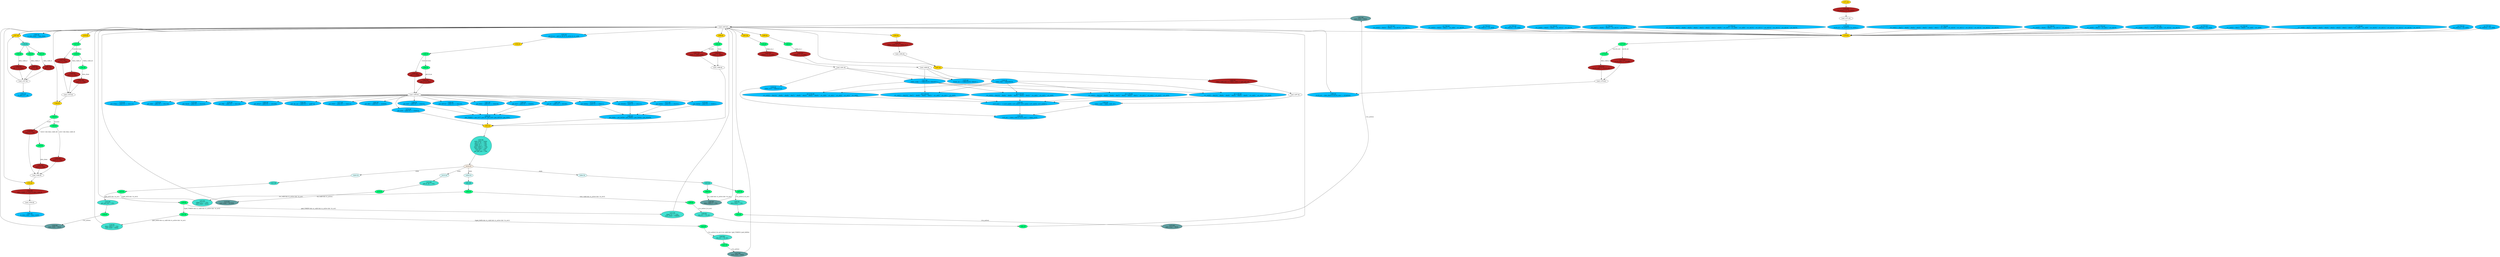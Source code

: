strict digraph "compose( ,  )" {
	node [label="\N"];
	"1461:BS"	 [ast="<pyverilog.vparser.ast.BlockingSubstitution object at 0x7f06269f3e10>",
		fillcolor=cadetblue,
		label="1461:BS
next_state = IDLE;",
		statements="[<pyverilog.vparser.ast.BlockingSubstitution object at 0x7f06269f3e10>]",
		style=filled,
		typ=BlockingSubstitution];
	"Leaf_1403:AL"	 [def_var="['got_pid_ack', 'data_done', 'seq_err', 'token_le_1', 'token_le_2', 'pid_le_sm', 'data_valid_d', 'next_state']",
		label="Leaf_1403:AL"];
	"1461:BS" -> "Leaf_1403:AL"	 [cond="[]",
		lineno=None];
	"1421:BL"	 [ast="<pyverilog.vparser.ast.Block object at 0x7f06269eea90>",
		fillcolor=turquoise,
		label="1421:BL",
		statements="[]",
		style=filled,
		typ=Block];
	"1423:IF"	 [ast="<pyverilog.vparser.ast.IfStatement object at 0x7f06269eeed0>",
		fillcolor=springgreen,
		label="1423:IF",
		statements="[]",
		style=filled,
		typ=IfStatement];
	"1421:BL" -> "1423:IF"	 [cond="[]",
		lineno=None];
	"1346:AL"	 [ast="<pyverilog.vparser.ast.Always object at 0x7f0626a14690>",
		clk_sens=True,
		fillcolor=gold,
		label="1346:AL",
		sens="['clk']",
		statements="[]",
		style=filled,
		typ=Always,
		use_var="['rst', 'rxv1', 'data_valid_d', 'data_done']"];
	"1348:IF"	 [ast="<pyverilog.vparser.ast.IfStatement object at 0x7f0626a14a10>",
		fillcolor=springgreen,
		label="1348:IF",
		statements="[]",
		style=filled,
		typ=IfStatement];
	"1346:AL" -> "1348:IF"	 [cond="[]",
		lineno=None];
	"Leaf_1357:AL"	 [def_var="['d2', 'd0', 'd1']",
		label="Leaf_1357:AL"];
	"1357:AL"	 [ast="<pyverilog.vparser.ast.Always object at 0x7f0626a08310>",
		clk_sens=True,
		fillcolor=gold,
		label="1357:AL",
		sens="['clk']",
		statements="[]",
		style=filled,
		typ=Always,
		use_var="['data_valid_d', 'rx_data', 'd0', 'd1']"];
	"Leaf_1357:AL" -> "1357:AL";
	"1364:AS"	 [ast="<pyverilog.vparser.ast.Assign object at 0x7f0626a08a50>",
		def_var="['rx_data_st']",
		fillcolor=deepskyblue,
		label="1364:AS
rx_data_st = d2;",
		statements="[]",
		style=filled,
		typ=Assign,
		use_var="['d2']"];
	"Leaf_1357:AL" -> "1364:AS";
	"1348:NS"	 [ast="<pyverilog.vparser.ast.NonblockingSubstitution object at 0x7f0626a149d0>",
		fillcolor=firebrick,
		label="1348:NS
rxv2 <= 1'b0;",
		statements="[<pyverilog.vparser.ast.NonblockingSubstitution object at 0x7f0626a149d0>]",
		style=filled,
		typ=NonblockingSubstitution];
	"Leaf_1346:AL"	 [def_var="['rxv2']",
		label="Leaf_1346:AL"];
	"1348:NS" -> "Leaf_1346:AL"	 [cond="[]",
		lineno=None];
	"1466:BS"	 [ast="<pyverilog.vparser.ast.BlockingSubstitution object at 0x7f0626a0d150>",
		fillcolor=cadetblue,
		label="1466:BS
data_valid_d = 1'b1;",
		statements="[<pyverilog.vparser.ast.BlockingSubstitution object at 0x7f0626a0d150>]",
		style=filled,
		typ=BlockingSubstitution];
	"1466:BS" -> "Leaf_1403:AL"	 [cond="[]",
		lineno=None];
	"Leaf_1403:AL" -> "1346:AL";
	"1335:AL"	 [ast="<pyverilog.vparser.ast.Always object at 0x7f0626a14110>",
		clk_sens=True,
		fillcolor=gold,
		label="1335:AL",
		sens="['clk']",
		statements="[]",
		style=filled,
		typ=Always,
		use_var="['rst', 'data_valid_d', 'data_done']"];
	"Leaf_1403:AL" -> "1335:AL";
	"1354:AL"	 [ast="<pyverilog.vparser.ast.Always object at 0x7f0626a14910>",
		clk_sens=True,
		fillcolor=gold,
		label="1354:AL",
		sens="['clk']",
		statements="[]",
		style=filled,
		typ=Always,
		use_var="['rxv2', 'data_valid_d']"];
	"Leaf_1403:AL" -> "1354:AL";
	"1366:AS"	 [ast="<pyverilog.vparser.ast.Assign object at 0x7f0626a08d50>",
		def_var="['rx_data_done']",
		fillcolor=deepskyblue,
		label="1366:AS
rx_data_done = data_done;",
		statements="[]",
		style=filled,
		typ=Assign,
		use_var="['data_done']"];
	"Leaf_1403:AL" -> "1366:AS";
	"1253:AS"	 [ast="<pyverilog.vparser.ast.Assign object at 0x7f0626996b50>",
		def_var="['pid_ld_en']",
		fillcolor=deepskyblue,
		label="1253:AS
pid_ld_en = pid_le_sm & rx_active & rx_valid;",
		statements="[]",
		style=filled,
		typ=Assign,
		use_var="['pid_le_sm', 'rx_active', 'rx_valid']"];
	"Leaf_1403:AL" -> "1253:AS";
	"Leaf_1403:AL" -> "1357:AL";
	"1388:AS"	 [ast="<pyverilog.vparser.ast.Assign object at 0x7f0626a0e1d0>",
		def_var="['crc16_err']",
		fillcolor=deepskyblue,
		label="1388:AS
crc16_err = data_done & (crc16_sum != 16'h800d);",
		statements="[]",
		style=filled,
		typ=Assign,
		use_var="['data_done', 'crc16_sum']"];
	"Leaf_1403:AL" -> "1388:AS";
	"1294:AL"	 [ast="<pyverilog.vparser.ast.Always object at 0x7f0626c86ad0>",
		clk_sens=True,
		fillcolor=gold,
		label="1294:AL",
		sens="['clk']",
		statements="[]",
		style=filled,
		typ=Always,
		use_var="['token_le_2']"];
	"Leaf_1403:AL" -> "1294:AL";
	"1398:AL"	 [ast="<pyverilog.vparser.ast.Always object at 0x7f0626a0e350>",
		clk_sens=True,
		fillcolor=gold,
		label="1398:AL",
		sens="['clk']",
		statements="[]",
		style=filled,
		typ=Always,
		use_var="['rst', 'next_state']"];
	"Leaf_1403:AL" -> "1398:AL";
	"1297:AL"	 [ast="<pyverilog.vparser.ast.Always object at 0x7f0626c86e50>",
		clk_sens=True,
		fillcolor=gold,
		label="1297:AL",
		sens="['clk']",
		statements="[]",
		style=filled,
		typ=Always,
		use_var="['got_pid_ack', 'token_valid_r1']"];
	"Leaf_1403:AL" -> "1297:AL";
	"1376:AL"	 [ast="<pyverilog.vparser.ast.Always object at 0x7f06269f2390>",
		clk_sens=True,
		fillcolor=gold,
		label="1376:AL",
		sens="['clk']",
		statements="[]",
		style=filled,
		typ=Always,
		use_var="['data_valid_d', 'crc16_out', 'crc16_clr']"];
	"Leaf_1403:AL" -> "1376:AL";
	"1291:AL"	 [ast="<pyverilog.vparser.ast.Always object at 0x7f0626c86a10>",
		clk_sens=True,
		fillcolor=gold,
		label="1291:AL",
		sens="['clk']",
		statements="[]",
		style=filled,
		typ=Always,
		use_var="['token_le_2', 'rx_data']"];
	"Leaf_1403:AL" -> "1291:AL";
	"1288:AL"	 [ast="<pyverilog.vparser.ast.Always object at 0x7f0626c86710>",
		clk_sens=True,
		fillcolor=gold,
		label="1288:AL",
		sens="['clk']",
		statements="[]",
		style=filled,
		typ=Always,
		use_var="['token_le_1', 'rx_data']"];
	"Leaf_1403:AL" -> "1288:AL";
	"1337:IF"	 [ast="<pyverilog.vparser.ast.IfStatement object at 0x7f0626a14310>",
		fillcolor=springgreen,
		label="1337:IF",
		statements="[]",
		style=filled,
		typ=IfStatement];
	"1335:AL" -> "1337:IF"	 [cond="[]",
		lineno=None];
	"u1.747:AS"	 [ast="<pyverilog.vparser.ast.Assign object at 0x7f0626d9ce50>",
		def_var="['crc_out']",
		fillcolor=deepskyblue,
		label="u1.747:AS
crc_out[4] = din[3] ^ din[2] ^ crc_in[10] ^ crc_in[11];",
		statements="[]",
		style=filled,
		typ=Assign,
		use_var="['din', 'din', 'crc_in', 'crc_in']"];
	"u1.747:AS" -> "1376:AL";
	"1468:BL"	 [ast="<pyverilog.vparser.ast.Block object at 0x7f0626a0d4d0>",
		fillcolor=turquoise,
		label="1468:BL
data_done = 1'b1;",
		statements="[<pyverilog.vparser.ast.BlockingSubstitution object at 0x7f0626a0d450>]",
		style=filled,
		typ=Block];
	"1470:IF"	 [ast="<pyverilog.vparser.ast.IfStatement object at 0x7f0626a0d610>",
		fillcolor=springgreen,
		label="1470:IF",
		statements="[]",
		style=filled,
		typ=IfStatement];
	"1468:BL" -> "1470:IF"	 [cond="[]",
		lineno=None];
	"1361:NS"	 [ast="<pyverilog.vparser.ast.NonblockingSubstitution object at 0x7f0626a08950>",
		fillcolor=firebrick,
		label="1361:NS
d2 <= d1;",
		statements="[<pyverilog.vparser.ast.NonblockingSubstitution object at 0x7f0626a08950>]",
		style=filled,
		typ=NonblockingSubstitution];
	"1361:NS" -> "Leaf_1357:AL"	 [cond="[]",
		lineno=None];
	"1437:IF"	 [ast="<pyverilog.vparser.ast.IfStatement object at 0x7f06269f7c90>",
		fillcolor=springgreen,
		label="1437:IF",
		statements="[]",
		style=filled,
		typ=IfStatement];
	"1443:IF"	 [ast="<pyverilog.vparser.ast.IfStatement object at 0x7f06269f3190>",
		fillcolor=springgreen,
		label="1443:IF",
		statements="[]",
		style=filled,
		typ=IfStatement];
	"1437:IF" -> "1443:IF"	 [cond="['pid_DATA', 'rx_valid', 'rx_active', 'rx_err']",
		label="!((pid_DATA && rx_valid && rx_active && !rx_err))",
		lineno=1437];
	"1438:BL"	 [ast="<pyverilog.vparser.ast.Block object at 0x7f06269f7b50>",
		fillcolor=turquoise,
		label="1438:BL
data_valid_d = 1'b1;
next_state = DATA;",
		statements="[<pyverilog.vparser.ast.BlockingSubstitution object at 0x7f06269f7b90>, <pyverilog.vparser.ast.BlockingSubstitution object at 0x7f06269f7cd0>]",
		style=filled,
		typ=Block];
	"1437:IF" -> "1438:BL"	 [cond="['pid_DATA', 'rx_valid', 'rx_active', 'rx_err']",
		label="(pid_DATA && rx_valid && rx_active && !rx_err)",
		lineno=1437];
	"1292:IF"	 [ast="<pyverilog.vparser.ast.IfStatement object at 0x7f0626c86950>",
		fillcolor=springgreen,
		label="1292:IF",
		statements="[]",
		style=filled,
		typ=IfStatement];
	"1292:NS"	 [ast="<pyverilog.vparser.ast.NonblockingSubstitution object at 0x7f0626c86b90>",
		fillcolor=firebrick,
		label="1292:NS
token1 <= rx_data;",
		statements="[<pyverilog.vparser.ast.NonblockingSubstitution object at 0x7f0626c86b90>]",
		style=filled,
		typ=NonblockingSubstitution];
	"1292:IF" -> "1292:NS"	 [cond="['token_le_2']",
		label=token_le_2,
		lineno=1292];
	"Leaf_1354:AL"	 [def_var="['data_valid0']",
		label="Leaf_1354:AL"];
	"1365:AS"	 [ast="<pyverilog.vparser.ast.Assign object at 0x7f0626a08bd0>",
		def_var="['rx_data_valid']",
		fillcolor=deepskyblue,
		label="1365:AS
rx_data_valid = data_valid0;",
		statements="[]",
		style=filled,
		typ=Assign,
		use_var="['data_valid0']"];
	"Leaf_1354:AL" -> "1365:AS";
	"u0.1126:AS"	 [ast="<pyverilog.vparser.ast.Assign object at 0x7f062699b810>",
		def_var="['crc_out']",
		fillcolor=deepskyblue,
		label="u0.1126:AS
crc_out[0] = din[10] ^ din[9] ^ din[6] ^ din[5] ^ din[3] ^ din[0] ^ crc_in[0] ^ crc_in[3] ^ crc_in[4];",
		statements="[]",
		style=filled,
		typ=Assign,
		use_var="['din', 'din', 'din', 'din', 'din', 'din', 'crc_in', 'crc_in', 'crc_in']"];
	"1322:AS"	 [ast="<pyverilog.vparser.ast.Assign object at 0x7f06269ec4d0>",
		def_var="['crc5_out2']",
		fillcolor=deepskyblue,
		label="1322:AS
crc5_out2 = ~{ crc5_out[0], crc5_out[1], crc5_out[2], crc5_out[3], crc5_out[4] };",
		statements="[]",
		style=filled,
		typ=Assign,
		use_var="['crc5_out', 'crc5_out', 'crc5_out', 'crc5_out', 'crc5_out']"];
	"u0.1126:AS" -> "1322:AS";
	"u1.746:AS"	 [ast="<pyverilog.vparser.ast.Assign object at 0x7f0626d9c910>",
		def_var="['crc_out']",
		fillcolor=deepskyblue,
		label="u1.746:AS
crc_out[3] = din[2] ^ din[1] ^ crc_in[9] ^ crc_in[10];",
		statements="[]",
		style=filled,
		typ=Assign,
		use_var="['din', 'din', 'crc_in', 'crc_in']"];
	"u1.746:AS" -> "1376:AL";
	"1372:NS"	 [ast="<pyverilog.vparser.ast.NonblockingSubstitution object at 0x7f0626a08f50>",
		fillcolor=firebrick,
		label="1372:NS
rx_active_r <= rx_active;",
		statements="[<pyverilog.vparser.ast.NonblockingSubstitution object at 0x7f0626a08f50>]",
		style=filled,
		typ=NonblockingSubstitution];
	"Leaf_1371:AL"	 [def_var="['rx_active_r']",
		label="Leaf_1371:AL"];
	"1372:NS" -> "Leaf_1371:AL"	 [cond="[]",
		lineno=None];
	"1268:AS"	 [ast="<pyverilog.vparser.ast.Assign object at 0x7f0626c89bd0>",
		def_var="['pid_SOF']",
		fillcolor=deepskyblue,
		label="1268:AS
pid_SOF = pid[3:0] == 4'b0101;",
		statements="[]",
		style=filled,
		typ=Assign,
		use_var="['pid']"];
	"1284:AS"	 [ast="<pyverilog.vparser.ast.Assign object at 0x7f0626c86150>",
		def_var="['pid_TOKEN']",
		fillcolor=deepskyblue,
		label="1284:AS
pid_TOKEN = pid_OUT | pid_IN | pid_SOF | pid_SETUP | pid_PING;",
		statements="[]",
		style=filled,
		typ=Assign,
		use_var="['pid_OUT', 'pid_IN', 'pid_SOF', 'pid_SETUP', 'pid_PING']"];
	"1268:AS" -> "1284:AS";
	"1405:BL"	 [ast="<pyverilog.vparser.ast.Block object at 0x7f06269ee550>",
		fillcolor=turquoise,
		label="1405:BL
next_state = state;
pid_le_sm = 1'b0;
token_le_1 = 1'b0;
token_le_2 = 1'b0;
data_valid_d = 1'b0;
data_done = 1'b0;
seq_err = \
1'b0;
got_pid_ack = 1'b0;",
		statements="[<pyverilog.vparser.ast.BlockingSubstitution object at 0x7f0626a0eb90>, <pyverilog.vparser.ast.BlockingSubstitution object at 0x7f0626a0ecd0>, <\
pyverilog.vparser.ast.BlockingSubstitution object at 0x7f0626a0ee10>, <pyverilog.vparser.ast.BlockingSubstitution object at 0x7f0626a0ef50>, <\
pyverilog.vparser.ast.BlockingSubstitution object at 0x7f06269ee110>, <pyverilog.vparser.ast.BlockingSubstitution object at 0x7f06269ee250>, <\
pyverilog.vparser.ast.BlockingSubstitution object at 0x7f06269ee390>, <pyverilog.vparser.ast.BlockingSubstitution object at 0x7f06269ee4d0>]",
		style=filled,
		typ=Block];
	"1414:CS"	 [ast="<pyverilog.vparser.ast.CaseStatement object at 0x7f06269eefd0>",
		fillcolor=linen,
		label="1414:CS",
		statements="[]",
		style=filled,
		typ=CaseStatement];
	"1405:BL" -> "1414:CS"	 [cond="[]",
		lineno=None];
	"1424:BL"	 [ast="<pyverilog.vparser.ast.Block object at 0x7f06269eef10>",
		fillcolor=turquoise,
		label="1424:BL
got_pid_ack = 1'b1;",
		statements="[<pyverilog.vparser.ast.BlockingSubstitution object at 0x7f06269eee90>]",
		style=filled,
		typ=Block];
	"1423:IF" -> "1424:BL"	 [cond="['pid_ACK', 'rx_err']",
		label="(pid_ACK && !rx_err)",
		lineno=1423];
	"1430:IF"	 [ast="<pyverilog.vparser.ast.IfStatement object at 0x7f06269f7790>",
		fillcolor=springgreen,
		label="1430:IF",
		statements="[]",
		style=filled,
		typ=IfStatement];
	"1423:IF" -> "1430:IF"	 [cond="['pid_ACK', 'rx_err']",
		label="!((pid_ACK && !rx_err))",
		lineno=1423];
	"Leaf_1294:AL"	 [def_var="['token_valid_r1']",
		label="Leaf_1294:AL"];
	"Leaf_1294:AL" -> "1297:AL";
	"1355:NS"	 [ast="<pyverilog.vparser.ast.NonblockingSubstitution object at 0x7f0626a08110>",
		fillcolor=firebrick,
		label="1355:NS
data_valid0 <= rxv2 & data_valid_d;",
		statements="[<pyverilog.vparser.ast.NonblockingSubstitution object at 0x7f0626a08110>]",
		style=filled,
		typ=NonblockingSubstitution];
	"1354:AL" -> "1355:NS"	 [cond="[]",
		lineno=None];
	"1304:AS"	 [ast="<pyverilog.vparser.ast.Assign object at 0x7f0626c94590>",
		def_var="['crc5_err']",
		fillcolor=deepskyblue,
		label="1304:AS
crc5_err = token_valid & (crc5_out2 != token_crc5);",
		statements="[]",
		style=filled,
		typ=Assign,
		use_var="['token_valid', 'crc5_out2', 'token_crc5']"];
	"1322:AS" -> "1304:AS";
	"1269:AS"	 [ast="<pyverilog.vparser.ast.Assign object at 0x7f0626c89e50>",
		def_var="['pid_SETUP']",
		fillcolor=deepskyblue,
		label="1269:AS
pid_SETUP = pid[3:0] == 4'b1101;",
		statements="[]",
		style=filled,
		typ=Assign,
		use_var="['pid']"];
	"1269:AS" -> "1284:AS";
	"1348:IF" -> "1348:NS"	 [cond="['rst']",
		label="(!rst)",
		lineno=1348];
	"1350:IF"	 [ast="<pyverilog.vparser.ast.IfStatement object at 0x7f0626a14d50>",
		fillcolor=springgreen,
		label="1350:IF",
		statements="[]",
		style=filled,
		typ=IfStatement];
	"1348:IF" -> "1350:IF"	 [cond="['rst']",
		label="!((!rst))",
		lineno=1348];
	"1298:NS"	 [ast="<pyverilog.vparser.ast.NonblockingSubstitution object at 0x7f0626c94190>",
		fillcolor=firebrick,
		label="1298:NS
token_valid_str1 <= token_valid_r1 | got_pid_ack;",
		statements="[<pyverilog.vparser.ast.NonblockingSubstitution object at 0x7f0626c94190>]",
		style=filled,
		typ=NonblockingSubstitution];
	"Leaf_1297:AL"	 [def_var="['token_valid_str1']",
		label="Leaf_1297:AL"];
	"1298:NS" -> "Leaf_1297:AL"	 [cond="[]",
		lineno=None];
	"1453:BL"	 [ast="<pyverilog.vparser.ast.Block object at 0x7f06269f3690>",
		fillcolor=turquoise,
		label="1453:BL
token_le_2 = 1'b1;
next_state = IDLE;",
		statements="[<pyverilog.vparser.ast.BlockingSubstitution object at 0x7f06269f3650>, <pyverilog.vparser.ast.BlockingSubstitution object at 0x7f06269f37d0>]",
		style=filled,
		typ=Block];
	"1453:BL" -> "Leaf_1403:AL"	 [cond="[]",
		lineno=None];
	"1426:IF"	 [ast="<pyverilog.vparser.ast.IfStatement object at 0x7f06269f7090>",
		fillcolor=springgreen,
		label="1426:IF",
		statements="[]",
		style=filled,
		typ=IfStatement];
	"1424:BL" -> "1426:IF"	 [cond="[]",
		lineno=None];
	"1426:BS"	 [ast="<pyverilog.vparser.ast.BlockingSubstitution object at 0x7f06269f7190>",
		fillcolor=cadetblue,
		label="1426:BS
next_state = IDLE;",
		statements="[<pyverilog.vparser.ast.BlockingSubstitution object at 0x7f06269f7190>]",
		style=filled,
		typ=BlockingSubstitution];
	"1426:IF" -> "1426:BS"	 [cond="['rx_active']",
		label="(!rx_active)",
		lineno=1426];
	"1276:AS"	 [ast="<pyverilog.vparser.ast.Assign object at 0x7f0626c99050>",
		def_var="['pid_STALL']",
		fillcolor=deepskyblue,
		label="1276:AS
pid_STALL = pid[3:0] == 4'b1110;",
		statements="[]",
		style=filled,
		typ=Assign,
		use_var="['pid']"];
	"1415:CA"	 [ast="<pyverilog.vparser.ast.Case object at 0x7f06269ee690>",
		fillcolor=lightcyan,
		label="1415:CA",
		statements="[]",
		style=filled,
		typ=Case];
	"1416:BL"	 [ast="<pyverilog.vparser.ast.Block object at 0x7f06269ee850>",
		fillcolor=turquoise,
		label="1416:BL
pid_le_sm = 1'b1;",
		statements="[<pyverilog.vparser.ast.BlockingSubstitution object at 0x7f06269ee7d0>]",
		style=filled,
		typ=Block];
	"1415:CA" -> "1416:BL"	 [cond="[]",
		lineno=None];
	"1300:AS"	 [ast="<pyverilog.vparser.ast.Assign object at 0x7f0626c94350>",
		def_var="['token_valid']",
		fillcolor=deepskyblue,
		label="1300:AS
token_valid = token_valid_str1;",
		statements="[]",
		style=filled,
		typ=Assign,
		use_var="['token_valid_str1']"];
	"1300:AS" -> "1304:AS";
	"u0.1136:AS"	 [ast="<pyverilog.vparser.ast.Assign object at 0x7f06269cfc50>",
		def_var="['crc_out']",
		fillcolor=deepskyblue,
		label="u0.1136:AS
crc_out[3] = din[10] ^ din[9] ^ din[8] ^ din[7] ^ din[4] ^ din[3] ^ din[1] ^ crc_in[1] ^ crc_in[2] ^ crc_in[3] ^ crc_\
in[4];",
		statements="[]",
		style=filled,
		typ=Assign,
		use_var="['din', 'din', 'din', 'din', 'din', 'din', 'din', 'crc_in', 'crc_in', 'crc_in', 'crc_in']"];
	"u0.1136:AS" -> "1322:AS";
	"1352:IF"	 [ast="<pyverilog.vparser.ast.IfStatement object at 0x7f0626a14e90>",
		fillcolor=springgreen,
		label="1352:IF",
		statements="[]",
		style=filled,
		typ=IfStatement];
	"1352:NS"	 [ast="<pyverilog.vparser.ast.NonblockingSubstitution object at 0x7f0626a14f90>",
		fillcolor=firebrick,
		label="1352:NS
rxv2 <= 1'b0;",
		statements="[<pyverilog.vparser.ast.NonblockingSubstitution object at 0x7f0626a14f90>]",
		style=filled,
		typ=NonblockingSubstitution];
	"1352:IF" -> "1352:NS"	 [cond="['data_done']",
		label=data_done,
		lineno=1352];
	"u1.754:AS"	 [ast="<pyverilog.vparser.ast.Assign object at 0x7f0626daed90>",
		def_var="['crc_out']",
		fillcolor=deepskyblue,
		label="u1.754:AS
crc_out[11] = crc_in[3];",
		statements="[]",
		style=filled,
		typ=Assign,
		use_var="['crc_in']"];
	"u1.754:AS" -> "1376:AL";
	"1260:IF"	 [ast="<pyverilog.vparser.ast.IfStatement object at 0x7f0626996f50>",
		fillcolor=springgreen,
		label="1260:IF",
		statements="[]",
		style=filled,
		typ=IfStatement];
	"1262:IF"	 [ast="<pyverilog.vparser.ast.IfStatement object at 0x7f0626c890d0>",
		fillcolor=springgreen,
		label="1262:IF",
		statements="[]",
		style=filled,
		typ=IfStatement];
	"1260:IF" -> "1262:IF"	 [cond="['rst']",
		label="!((!rst))",
		lineno=1260];
	"1260:NS"	 [ast="<pyverilog.vparser.ast.NonblockingSubstitution object at 0x7f0626996f10>",
		fillcolor=firebrick,
		label="1260:NS
pid <= 8'hf0;",
		statements="[<pyverilog.vparser.ast.NonblockingSubstitution object at 0x7f0626996f10>]",
		style=filled,
		typ=NonblockingSubstitution];
	"1260:IF" -> "1260:NS"	 [cond="['rst']",
		label="(!rst)",
		lineno=1260];
	"u1.755:AS"	 [ast="<pyverilog.vparser.ast.Assign object at 0x7f0626daefd0>",
		def_var="['crc_out']",
		fillcolor=deepskyblue,
		label="u1.755:AS
crc_out[12] = crc_in[4];",
		statements="[]",
		style=filled,
		typ=Assign,
		use_var="['crc_in']"];
	"u1.755:AS" -> "1376:AL";
	"1418:IF"	 [ast="<pyverilog.vparser.ast.IfStatement object at 0x7f06269ee9d0>",
		fillcolor=springgreen,
		label="1418:IF",
		statements="[]",
		style=filled,
		typ=IfStatement];
	"1416:BL" -> "1418:IF"	 [cond="[]",
		lineno=None];
	"1379:NS"	 [ast="<pyverilog.vparser.ast.NonblockingSubstitution object at 0x7f06269f27d0>",
		fillcolor=firebrick,
		label="1379:NS
crc16_sum <= crc16_out;",
		statements="[<pyverilog.vparser.ast.NonblockingSubstitution object at 0x7f06269f27d0>]",
		style=filled,
		typ=NonblockingSubstitution];
	"Leaf_1376:AL"	 [def_var="['crc16_sum']",
		label="Leaf_1376:AL"];
	"1379:NS" -> "Leaf_1376:AL"	 [cond="[]",
		lineno=None];
	"1258:AL"	 [ast="<pyverilog.vparser.ast.Always object at 0x7f0626996d50>",
		clk_sens=True,
		fillcolor=gold,
		label="1258:AL",
		sens="['clk']",
		statements="[]",
		style=filled,
		typ=Always,
		use_var="['rst', 'rx_data', 'pid_ld_en']"];
	"1253:AS" -> "1258:AL";
	"1258:AL" -> "1260:IF"	 [cond="[]",
		lineno=None];
	"1418:BS"	 [ast="<pyverilog.vparser.ast.BlockingSubstitution object at 0x7f06269eead0>",
		fillcolor=cadetblue,
		label="1418:BS
next_state = ACTIVE;",
		statements="[<pyverilog.vparser.ast.BlockingSubstitution object at 0x7f06269eead0>]",
		style=filled,
		typ=BlockingSubstitution];
	"1418:BS" -> "Leaf_1403:AL"	 [cond="[]",
		lineno=None];
	"1400:NS"	 [ast="<pyverilog.vparser.ast.NonblockingSubstitution object at 0x7f0626a0e510>",
		fillcolor=firebrick,
		label="1400:NS
state <= IDLE;",
		statements="[<pyverilog.vparser.ast.NonblockingSubstitution object at 0x7f0626a0e510>]",
		style=filled,
		typ=NonblockingSubstitution];
	"Leaf_1398:AL"	 [def_var="['state']",
		label="Leaf_1398:AL"];
	"1400:NS" -> "Leaf_1398:AL"	 [cond="[]",
		lineno=None];
	"1272:AS"	 [ast="<pyverilog.vparser.ast.Assign object at 0x7f0626c81610>",
		def_var="['pid_DATA2']",
		fillcolor=deepskyblue,
		label="1272:AS
pid_DATA2 = pid[3:0] == 4'b0111;",
		statements="[]",
		style=filled,
		typ=Assign,
		use_var="['pid']"];
	"1285:AS"	 [ast="<pyverilog.vparser.ast.Assign object at 0x7f0626c86490>",
		def_var="['pid_DATA']",
		fillcolor=deepskyblue,
		label="1285:AS
pid_DATA = pid_DATA0 | pid_DATA1 | pid_DATA2 | pid_MDATA;",
		statements="[]",
		style=filled,
		typ=Assign,
		use_var="['pid_DATA0', 'pid_DATA1', 'pid_DATA2', 'pid_MDATA']"];
	"1272:AS" -> "1285:AS";
	"1377:NS"	 [ast="<pyverilog.vparser.ast.NonblockingSubstitution object at 0x7f06269f2510>",
		fillcolor=firebrick,
		label="1377:NS
crc16_sum <= 16'hffff;",
		statements="[<pyverilog.vparser.ast.NonblockingSubstitution object at 0x7f06269f2510>]",
		style=filled,
		typ=NonblockingSubstitution];
	"1377:NS" -> "Leaf_1376:AL"	 [cond="[]",
		lineno=None];
	"1279:AS"	 [ast="<pyverilog.vparser.ast.Assign object at 0x7f0626c997d0>",
		def_var="['pid_ERR']",
		fillcolor=deepskyblue,
		label="1279:AS
pid_ERR = pid[3:0] == 4'b1100;",
		statements="[]",
		style=filled,
		typ=Assign,
		use_var="['pid']"];
	"1273:AS"	 [ast="<pyverilog.vparser.ast.Assign object at 0x7f0626c81890>",
		def_var="['pid_MDATA']",
		fillcolor=deepskyblue,
		label="1273:AS
pid_MDATA = pid[3:0] == 4'b1111;",
		statements="[]",
		style=filled,
		typ=Assign,
		use_var="['pid']"];
	"1273:AS" -> "1285:AS";
	"1262:NS"	 [ast="<pyverilog.vparser.ast.NonblockingSubstitution object at 0x7f0626c891d0>",
		fillcolor=firebrick,
		label="1262:NS
pid <= rx_data;",
		statements="[<pyverilog.vparser.ast.NonblockingSubstitution object at 0x7f0626c891d0>]",
		style=filled,
		typ=NonblockingSubstitution];
	"1262:IF" -> "1262:NS"	 [cond="['pid_ld_en']",
		label=pid_ld_en,
		lineno=1262];
	"1352:NS" -> "Leaf_1346:AL"	 [cond="[]",
		lineno=None];
	"u1.749:AS"	 [ast="<pyverilog.vparser.ast.Assign object at 0x7f0626dab910>",
		def_var="['crc_out']",
		fillcolor=deepskyblue,
		label="u1.749:AS
crc_out[6] = din[5] ^ din[4] ^ crc_in[12] ^ crc_in[13];",
		statements="[]",
		style=filled,
		typ=Assign,
		use_var="['din', 'din', 'crc_in', 'crc_in']"];
	"u1.749:AS" -> "1376:AL";
	"1445:BL"	 [ast="<pyverilog.vparser.ast.Block object at 0x7f06269f3310>",
		fillcolor=turquoise,
		label="1445:BL
seq_err = !rx_err;",
		statements="[<pyverilog.vparser.ast.BlockingSubstitution object at 0x7f06269f3290>]",
		style=filled,
		typ=Block];
	"1443:IF" -> "1445:BL"	 [cond="['rx_active', 'rx_err', 'rx_valid', 'pid_TOKEN', 'pid_DATA']",
		label="(!rx_active || rx_err || rx_valid && !(pid_TOKEN || pid_DATA))",
		lineno=1443];
	"1426:BS" -> "Leaf_1403:AL"	 [cond="[]",
		lineno=None];
	"1328:AS"	 [ast="<pyverilog.vparser.ast.Assign object at 0x7f06269ecf10>",
		def_var="['token_crc5']",
		fillcolor=deepskyblue,
		label="1328:AS
token_crc5 = token1[7:3];",
		statements="[]",
		style=filled,
		typ=Assign,
		use_var="['token1']"];
	"1328:AS" -> "1304:AS";
	"1339:NS"	 [ast="<pyverilog.vparser.ast.NonblockingSubstitution object at 0x7f0626a14590>",
		fillcolor=firebrick,
		label="1339:NS
rxv1 <= 1'b1;",
		statements="[<pyverilog.vparser.ast.NonblockingSubstitution object at 0x7f0626a14590>]",
		style=filled,
		typ=NonblockingSubstitution];
	"Leaf_1335:AL"	 [def_var="['rxv1']",
		label="Leaf_1335:AL"];
	"1339:NS" -> "Leaf_1335:AL"	 [cond="[]",
		lineno=None];
	"1359:NS"	 [ast="<pyverilog.vparser.ast.NonblockingSubstitution object at 0x7f0626a08510>",
		fillcolor=firebrick,
		label="1359:NS
d0 <= rx_data;",
		statements="[<pyverilog.vparser.ast.NonblockingSubstitution object at 0x7f0626a08510>]",
		style=filled,
		typ=NonblockingSubstitution];
	"1359:NS" -> "Leaf_1357:AL"	 [cond="[]",
		lineno=None];
	"1281:AS"	 [ast="<pyverilog.vparser.ast.Assign object at 0x7f0626c99cd0>",
		def_var="['pid_PING']",
		fillcolor=deepskyblue,
		label="1281:AS
pid_PING = pid[3:0] == 4'b0100;",
		statements="[]",
		style=filled,
		typ=Assign,
		use_var="['pid']"];
	"1281:AS" -> "1284:AS";
	"u1.750:AS"	 [ast="<pyverilog.vparser.ast.Assign object at 0x7f0626dabe50>",
		def_var="['crc_out']",
		fillcolor=deepskyblue,
		label="u1.750:AS
crc_out[7] = din[6] ^ din[5] ^ crc_in[13] ^ crc_in[14];",
		statements="[]",
		style=filled,
		typ=Assign,
		use_var="['din', 'din', 'crc_in', 'crc_in']"];
	"u1.750:AS" -> "1376:AL";
	"1358:BL"	 [ast="<pyverilog.vparser.ast.Block object at 0x7f0626a087d0>",
		fillcolor=turquoise,
		label="1358:BL",
		statements="[]",
		style=filled,
		typ=Block];
	"1357:AL" -> "1358:BL"	 [cond="[]",
		lineno=None];
	"1438:BL" -> "Leaf_1403:AL"	 [cond="[]",
		lineno=None];
	"1360:NS"	 [ast="<pyverilog.vparser.ast.NonblockingSubstitution object at 0x7f0626a08750>",
		fillcolor=firebrick,
		label="1360:NS
d1 <= d0;",
		statements="[<pyverilog.vparser.ast.NonblockingSubstitution object at 0x7f0626a08750>]",
		style=filled,
		typ=NonblockingSubstitution];
	"1360:NS" -> "Leaf_1357:AL"	 [cond="[]",
		lineno=None];
	"1341:NS"	 [ast="<pyverilog.vparser.ast.NonblockingSubstitution object at 0x7f0626a14810>",
		fillcolor=firebrick,
		label="1341:NS
rxv1 <= 1'b0;",
		statements="[<pyverilog.vparser.ast.NonblockingSubstitution object at 0x7f0626a14810>]",
		style=filled,
		typ=NonblockingSubstitution];
	"1341:NS" -> "Leaf_1335:AL"	 [cond="[]",
		lineno=None];
	"1361:IF"	 [ast="<pyverilog.vparser.ast.IfStatement object at 0x7f0626a08850>",
		fillcolor=springgreen,
		label="1361:IF",
		statements="[]",
		style=filled,
		typ=IfStatement];
	"1361:IF" -> "1361:NS"	 [cond="['data_valid_d']",
		label=data_valid_d,
		lineno=1361];
	"u1.758:AS"	 [ast="<pyverilog.vparser.ast.Assign object at 0x7f0626db4710>",
		def_var="['crc_out']",
		fillcolor=deepskyblue,
		label="u1.758:AS
crc_out[15] = din[7] ^ din[6] ^ din[5] ^ din[4] ^ din[3] ^ din[2] ^ din[1] ^ din[0] ^ crc_in[7] ^ crc_in[8] ^ crc_in[9] ^ \
crc_in[10] ^ crc_in[11] ^ crc_in[12] ^ crc_in[13] ^ crc_in[14] ^ crc_in[15];",
		statements="[]",
		style=filled,
		typ=Assign,
		use_var="['din', 'din', 'din', 'din', 'din', 'din', 'din', 'din', 'crc_in', 'crc_in', 'crc_in', 'crc_in', 'crc_in', 'crc_in', 'crc_in', '\
crc_in', 'crc_in']"];
	"u1.758:AS" -> "1376:AL";
	"1358:BL" -> "1361:IF"	 [cond="[]",
		lineno=None];
	"1360:IF"	 [ast="<pyverilog.vparser.ast.IfStatement object at 0x7f0626a08650>",
		fillcolor=springgreen,
		label="1360:IF",
		statements="[]",
		style=filled,
		typ=IfStatement];
	"1358:BL" -> "1360:IF"	 [cond="[]",
		lineno=None];
	"1359:IF"	 [ast="<pyverilog.vparser.ast.IfStatement object at 0x7f0626a08250>",
		fillcolor=springgreen,
		label="1359:IF",
		statements="[]",
		style=filled,
		typ=IfStatement];
	"1358:BL" -> "1359:IF"	 [cond="[]",
		lineno=None];
	"1271:AS"	 [ast="<pyverilog.vparser.ast.Assign object at 0x7f0626c81390>",
		def_var="['pid_DATA1']",
		fillcolor=deepskyblue,
		label="1271:AS
pid_DATA1 = pid[3:0] == 4'b1011;",
		statements="[]",
		style=filled,
		typ=Assign,
		use_var="['pid']"];
	"1271:AS" -> "1285:AS";
	"1275:AS"	 [ast="<pyverilog.vparser.ast.Assign object at 0x7f0626c81d90>",
		def_var="['pid_NACK']",
		fillcolor=deepskyblue,
		label="1275:AS
pid_NACK = pid[3:0] == 4'b1010;",
		statements="[]",
		style=filled,
		typ=Assign,
		use_var="['pid']"];
	"1339:IF"	 [ast="<pyverilog.vparser.ast.IfStatement object at 0x7f0626a145d0>",
		fillcolor=springgreen,
		label="1339:IF",
		statements="[]",
		style=filled,
		typ=IfStatement];
	"1339:IF" -> "1339:NS"	 [cond="['data_valid_d']",
		label=data_valid_d,
		lineno=1339];
	"1341:IF"	 [ast="<pyverilog.vparser.ast.IfStatement object at 0x7f0626a14710>",
		fillcolor=springgreen,
		label="1341:IF",
		statements="[]",
		style=filled,
		typ=IfStatement];
	"1339:IF" -> "1341:IF"	 [cond="['data_valid_d']",
		label="!(data_valid_d)",
		lineno=1339];
	"Leaf_1291:AL"	 [def_var="['token1']",
		label="Leaf_1291:AL"];
	"1292:NS" -> "Leaf_1291:AL"	 [cond="[]",
		lineno=None];
	"1374:AS"	 [ast="<pyverilog.vparser.ast.Assign object at 0x7f06269f21d0>",
		def_var="['crc16_clr']",
		fillcolor=deepskyblue,
		label="1374:AS
crc16_clr = rx_active & !rx_active_r;",
		statements="[]",
		style=filled,
		typ=Assign,
		use_var="['rx_active', 'rx_active_r']"];
	"1374:AS" -> "1376:AL";
	"1278:AS"	 [ast="<pyverilog.vparser.ast.Assign object at 0x7f0626c99550>",
		def_var="['pid_PRE']",
		fillcolor=deepskyblue,
		label="1278:AS
pid_PRE = pid[3:0] == 4'b1100;",
		statements="[]",
		style=filled,
		typ=Assign,
		use_var="['pid']"];
	"1270:AS"	 [ast="<pyverilog.vparser.ast.Assign object at 0x7f0626c81110>",
		def_var="['pid_DATA0']",
		fillcolor=deepskyblue,
		label="1270:AS
pid_DATA0 = pid[3:0] == 4'b0011;",
		statements="[]",
		style=filled,
		typ=Assign,
		use_var="['pid']"];
	"1270:AS" -> "1285:AS";
	"u1.742:AS"	 [ast="<pyverilog.vparser.ast.Assign object at 0x7f0626dbde50>",
		def_var="['crc_out']",
		fillcolor=deepskyblue,
		label="u1.742:AS
crc_out[1] = din[7] ^ din[6] ^ din[5] ^ din[4] ^ din[3] ^ din[2] ^ din[1] ^ crc_in[9] ^ crc_in[10] ^ crc_in[11] ^ crc_\
in[12] ^ crc_in[13] ^ crc_in[14] ^ crc_in[15];",
		statements="[]",
		style=filled,
		typ=Assign,
		use_var="['din', 'din', 'din', 'din', 'din', 'din', 'din', 'crc_in', 'crc_in', 'crc_in', 'crc_in', 'crc_in', 'crc_in', 'crc_in']"];
	"u1.742:AS" -> "1376:AL";
	"1295:NS"	 [ast="<pyverilog.vparser.ast.NonblockingSubstitution object at 0x7f0626c86dd0>",
		fillcolor=firebrick,
		label="1295:NS
token_valid_r1 <= token_le_2;",
		statements="[<pyverilog.vparser.ast.NonblockingSubstitution object at 0x7f0626c86dd0>]",
		style=filled,
		typ=NonblockingSubstitution];
	"1294:AL" -> "1295:NS"	 [cond="[]",
		lineno=None];
	"1470:BS"	 [ast="<pyverilog.vparser.ast.BlockingSubstitution object at 0x7f0626a0d710>",
		fillcolor=cadetblue,
		label="1470:BS
next_state = IDLE;",
		statements="[<pyverilog.vparser.ast.BlockingSubstitution object at 0x7f0626a0d710>]",
		style=filled,
		typ=BlockingSubstitution];
	"1470:BS" -> "Leaf_1403:AL"	 [cond="[]",
		lineno=None];
	"Leaf_1297:AL" -> "1300:AS";
	"1371:AL"	 [ast="<pyverilog.vparser.ast.Always object at 0x7f0626a08d10>",
		clk_sens=True,
		fillcolor=gold,
		label="1371:AL",
		sens="['clk']",
		statements="[]",
		style=filled,
		typ=Always,
		use_var="['rx_active']"];
	"1371:AL" -> "1372:NS"	 [cond="[]",
		lineno=None];
	"u1.748:AS"	 [ast="<pyverilog.vparser.ast.Assign object at 0x7f0626dab3d0>",
		def_var="['crc_out']",
		fillcolor=deepskyblue,
		label="u1.748:AS
crc_out[5] = din[4] ^ din[3] ^ crc_in[11] ^ crc_in[12];",
		statements="[]",
		style=filled,
		typ=Assign,
		use_var="['din', 'din', 'crc_in', 'crc_in']"];
	"u1.748:AS" -> "1376:AL";
	"1459:BL"	 [ast="<pyverilog.vparser.ast.Block object at 0x7f06269f3c10>",
		fillcolor=turquoise,
		label="1459:BL
seq_err = !rx_err;",
		statements="[<pyverilog.vparser.ast.BlockingSubstitution object at 0x7f06269f3b90>]",
		style=filled,
		typ=Block];
	"1461:IF"	 [ast="<pyverilog.vparser.ast.IfStatement object at 0x7f06269f3d10>",
		fillcolor=springgreen,
		label="1461:IF",
		statements="[]",
		style=filled,
		typ=IfStatement];
	"1459:BL" -> "1461:IF"	 [cond="[]",
		lineno=None];
	"Leaf_1371:AL" -> "1374:AS";
	"1350:IF" -> "1352:IF"	 [cond="['rxv1', 'data_valid_d']",
		label="!((rxv1 && data_valid_d))",
		lineno=1350];
	"1350:NS"	 [ast="<pyverilog.vparser.ast.NonblockingSubstitution object at 0x7f0626a14d10>",
		fillcolor=firebrick,
		label="1350:NS
rxv2 <= 1'b1;",
		statements="[<pyverilog.vparser.ast.NonblockingSubstitution object at 0x7f0626a14d10>]",
		style=filled,
		typ=NonblockingSubstitution];
	"1350:IF" -> "1350:NS"	 [cond="['rxv1', 'data_valid_d']",
		label="(rxv1 && data_valid_d)",
		lineno=1350];
	"1360:IF" -> "1360:NS"	 [cond="['data_valid_d']",
		label=data_valid_d,
		lineno=1360];
	"1403:AL"	 [ast="<pyverilog.vparser.ast.Always object at 0x7f0626a0eb10>",
		clk_sens=False,
		fillcolor=gold,
		label="1403:AL",
		sens="['state', 'rx_valid', 'rx_active', 'rx_err', 'pid_ACK', 'pid_TOKEN', 'pid_DATA']",
		statements="[]",
		style=filled,
		typ=Always,
		use_var="['rx_err', 'rx_valid', 'state', 'rx_active', 'pid_TOKEN', 'pid_DATA', 'pid_ACK']"];
	"1284:AS" -> "1403:AL";
	"Leaf_1398:AL" -> "1403:AL";
	"1400:IF"	 [ast="<pyverilog.vparser.ast.IfStatement object at 0x7f0626a0e550>",
		fillcolor=springgreen,
		label="1400:IF",
		statements="[]",
		style=filled,
		typ=IfStatement];
	"1398:AL" -> "1400:IF"	 [cond="[]",
		lineno=None];
	"u1.752:AS"	 [ast="<pyverilog.vparser.ast.Assign object at 0x7f0626dae910>",
		def_var="['crc_out']",
		fillcolor=deepskyblue,
		label="u1.752:AS
crc_out[9] = din[7] ^ crc_in[1] ^ crc_in[15];",
		statements="[]",
		style=filled,
		typ=Assign,
		use_var="['din', 'crc_in', 'crc_in']"];
	"u1.752:AS" -> "1376:AL";
	"1458:IF"	 [ast="<pyverilog.vparser.ast.IfStatement object at 0x7f06269f3a10>",
		fillcolor=springgreen,
		label="1458:IF",
		statements="[]",
		style=filled,
		typ=IfStatement];
	"1458:IF" -> "1459:BL"	 [cond="['rx_active', 'rx_err']",
		label="(!rx_active || rx_err)",
		lineno=1458];
	"1470:IF" -> "1470:BS"	 [cond="['rx_active']",
		label="(!rx_active)",
		lineno=1470];
	"1447:BS"	 [ast="<pyverilog.vparser.ast.BlockingSubstitution object at 0x7f06269f3510>",
		fillcolor=cadetblue,
		label="1447:BS
next_state = IDLE;",
		statements="[<pyverilog.vparser.ast.BlockingSubstitution object at 0x7f06269f3510>]",
		style=filled,
		typ=BlockingSubstitution];
	"1447:BS" -> "Leaf_1403:AL"	 [cond="[]",
		lineno=None];
	"u1.751:AS"	 [ast="<pyverilog.vparser.ast.Assign object at 0x7f0626dae4d0>",
		def_var="['crc_out']",
		fillcolor=deepskyblue,
		label="u1.751:AS
crc_out[8] = din[7] ^ din[6] ^ crc_in[0] ^ crc_in[14] ^ crc_in[15];",
		statements="[]",
		style=filled,
		typ=Assign,
		use_var="['din', 'din', 'crc_in', 'crc_in', 'crc_in']"];
	"u1.751:AS" -> "1376:AL";
	"1280:AS"	 [ast="<pyverilog.vparser.ast.Assign object at 0x7f0626c99a50>",
		def_var="['pid_SPLIT']",
		fillcolor=deepskyblue,
		label="1280:AS
pid_SPLIT = pid[3:0] == 4'b1000;",
		statements="[]",
		style=filled,
		typ=Assign,
		use_var="['pid']"];
	"Leaf_1376:AL" -> "1388:AS";
	"Leaf_1335:AL" -> "1346:AL";
	"1447:IF"	 [ast="<pyverilog.vparser.ast.IfStatement object at 0x7f06269f3410>",
		fillcolor=springgreen,
		label="1447:IF",
		statements="[]",
		style=filled,
		typ=IfStatement];
	"1445:BL" -> "1447:IF"	 [cond="[]",
		lineno=None];
	"1295:NS" -> "Leaf_1294:AL"	 [cond="[]",
		lineno=None];
	"1467:IF"	 [ast="<pyverilog.vparser.ast.IfStatement object at 0x7f0626a0d310>",
		fillcolor=springgreen,
		label="1467:IF",
		statements="[]",
		style=filled,
		typ=IfStatement];
	"1467:IF" -> "1468:BL"	 [cond="['rx_active', 'rx_err']",
		label="(!rx_active || rx_err)",
		lineno=1467];
	"1325:AS"	 [ast="<pyverilog.vparser.ast.Assign object at 0x7f06269ec810>",
		def_var="['frame_no']",
		fillcolor=deepskyblue,
		label="1325:AS
frame_no = { token1[2:0], token0 };",
		statements="[]",
		style=filled,
		typ=Assign,
		use_var="['token1', 'token0']"];
	"1264:AS"	 [ast="<pyverilog.vparser.ast.Assign object at 0x7f0626c894d0>",
		def_var="['pid_cks_err']",
		fillcolor=deepskyblue,
		label="1264:AS
pid_cks_err = pid[3:0] != ~pid[7:4];",
		statements="[]",
		style=filled,
		typ=Assign,
		use_var="['pid', 'pid']"];
	"1274:AS"	 [ast="<pyverilog.vparser.ast.Assign object at 0x7f0626c81b10>",
		def_var="['pid_ACK']",
		fillcolor=deepskyblue,
		label="1274:AS
pid_ACK = pid[3:0] == 4'b0010;",
		statements="[]",
		style=filled,
		typ=Assign,
		use_var="['pid']"];
	"1274:AS" -> "1403:AL";
	"1337:NS"	 [ast="<pyverilog.vparser.ast.NonblockingSubstitution object at 0x7f0626a142d0>",
		fillcolor=firebrick,
		label="1337:NS
rxv1 <= 1'b0;",
		statements="[<pyverilog.vparser.ast.NonblockingSubstitution object at 0x7f0626a142d0>]",
		style=filled,
		typ=NonblockingSubstitution];
	"1337:NS" -> "Leaf_1335:AL"	 [cond="[]",
		lineno=None];
	"1450:CA"	 [ast="<pyverilog.vparser.ast.Case object at 0x7f06269f7150>",
		fillcolor=lightcyan,
		label="1450:CA",
		statements="[]",
		style=filled,
		typ=Case];
	"1451:BL"	 [ast="<pyverilog.vparser.ast.Block object at 0x7f06269f7410>",
		fillcolor=turquoise,
		label="1451:BL",
		statements="[]",
		style=filled,
		typ=Block];
	"1450:CA" -> "1451:BL"	 [cond="[]",
		lineno=None];
	"1420:CA"	 [ast="<pyverilog.vparser.ast.Case object at 0x7f06269eeb10>",
		fillcolor=lightcyan,
		label="1420:CA",
		statements="[]",
		style=filled,
		typ=Case];
	"1420:CA" -> "1421:BL"	 [cond="[]",
		lineno=None];
	"1465:BL"	 [ast="<pyverilog.vparser.ast.Block object at 0x7f06269f3f90>",
		fillcolor=turquoise,
		label="1465:BL",
		statements="[]",
		style=filled,
		typ=Block];
	"1465:BL" -> "1467:IF"	 [cond="[]",
		lineno=None];
	"1466:IF"	 [ast="<pyverilog.vparser.ast.IfStatement object at 0x7f0626a0d050>",
		fillcolor=springgreen,
		label="1466:IF",
		statements="[]",
		style=filled,
		typ=IfStatement];
	"1465:BL" -> "1466:IF"	 [cond="[]",
		lineno=None];
	"1350:NS" -> "Leaf_1346:AL"	 [cond="[]",
		lineno=None];
	"1461:IF" -> "1461:BS"	 [cond="['rx_active']",
		label="(!rx_active)",
		lineno=1461];
	"1327:AS"	 [ast="<pyverilog.vparser.ast.Assign object at 0x7f06269ecd10>",
		def_var="['token_endp']",
		fillcolor=deepskyblue,
		label="1327:AS
token_endp = { token1[2:0], token0[7] };",
		statements="[]",
		style=filled,
		typ=Assign,
		use_var="['token1', 'token0']"];
	"1327:AS" -> "u0.1126:AS";
	"1327:AS" -> "u0.1136:AS";
	"u0.1129:AS"	 [ast="<pyverilog.vparser.ast.Assign object at 0x7f06269d9190>",
		def_var="['crc_out']",
		fillcolor=deepskyblue,
		label="u0.1129:AS
crc_out[1] = din[10] ^ din[7] ^ din[6] ^ din[4] ^ din[1] ^ crc_in[0] ^ crc_in[1] ^ crc_in[4];",
		statements="[]",
		style=filled,
		typ=Assign,
		use_var="['din', 'din', 'din', 'din', 'din', 'crc_in', 'crc_in', 'crc_in']"];
	"1327:AS" -> "u0.1129:AS";
	"u0.1132:AS"	 [ast="<pyverilog.vparser.ast.Assign object at 0x7f06269d9fd0>",
		def_var="['crc_out']",
		fillcolor=deepskyblue,
		label="u0.1132:AS
crc_out[2] = din[10] ^ din[9] ^ din[8] ^ din[7] ^ din[6] ^ din[3] ^ din[2] ^ din[0] ^ crc_in[0] ^ crc_in[1] ^ crc_in[\
2] ^ crc_in[3] ^ crc_in[4];",
		statements="[]",
		style=filled,
		typ=Assign,
		use_var="['din', 'din', 'din', 'din', 'din', 'din', 'din', 'din', 'crc_in', 'crc_in', 'crc_in', 'crc_in', 'crc_in']"];
	"1327:AS" -> "u0.1132:AS";
	"u0.1139:AS"	 [ast="<pyverilog.vparser.ast.Assign object at 0x7f06269da6d0>",
		def_var="['crc_out']",
		fillcolor=deepskyblue,
		label="u0.1139:AS
crc_out[4] = din[10] ^ din[9] ^ din[8] ^ din[5] ^ din[4] ^ din[2] ^ crc_in[2] ^ crc_in[3] ^ crc_in[4];",
		statements="[]",
		style=filled,
		typ=Assign,
		use_var="['din', 'din', 'din', 'din', 'din', 'din', 'crc_in', 'crc_in', 'crc_in']"];
	"1327:AS" -> "u0.1139:AS";
	"u1.753:AS"	 [ast="<pyverilog.vparser.ast.Assign object at 0x7f0626daeb50>",
		def_var="['crc_out']",
		fillcolor=deepskyblue,
		label="u1.753:AS
crc_out[10] = crc_in[2];",
		statements="[]",
		style=filled,
		typ=Assign,
		use_var="['crc_in']"];
	"u1.753:AS" -> "1376:AL";
	"1414:CS" -> "1415:CA"	 [cond="['state']",
		label=state,
		lineno=1414];
	"1414:CS" -> "1450:CA"	 [cond="['state']",
		label=state,
		lineno=1414];
	"1414:CS" -> "1420:CA"	 [cond="['state']",
		label=state,
		lineno=1414];
	"1464:CA"	 [ast="<pyverilog.vparser.ast.Case object at 0x7f06269f3850>",
		fillcolor=lightcyan,
		label="1464:CA",
		statements="[]",
		style=filled,
		typ=Case];
	"1414:CS" -> "1464:CA"	 [cond="['state']",
		label=state,
		lineno=1414];
	"1289:NS"	 [ast="<pyverilog.vparser.ast.NonblockingSubstitution object at 0x7f0626c86890>",
		fillcolor=firebrick,
		label="1289:NS
token0 <= rx_data;",
		statements="[<pyverilog.vparser.ast.NonblockingSubstitution object at 0x7f0626c86890>]",
		style=filled,
		typ=NonblockingSubstitution];
	"Leaf_1288:AL"	 [def_var="['token0']",
		label="Leaf_1288:AL"];
	"1289:NS" -> "Leaf_1288:AL"	 [cond="[]",
		lineno=None];
	"u1.745:AS"	 [ast="<pyverilog.vparser.ast.Assign object at 0x7f0626d9c3d0>",
		def_var="['crc_out']",
		fillcolor=deepskyblue,
		label="u1.745:AS
crc_out[2] = din[1] ^ din[0] ^ crc_in[8] ^ crc_in[9];",
		statements="[]",
		style=filled,
		typ=Assign,
		use_var="['din', 'din', 'crc_in', 'crc_in']"];
	"u1.745:AS" -> "1376:AL";
	"Leaf_1258:AL"	 [def_var="['pid']",
		label="Leaf_1258:AL"];
	"Leaf_1258:AL" -> "1268:AS";
	"Leaf_1258:AL" -> "1269:AS";
	"Leaf_1258:AL" -> "1276:AS";
	"Leaf_1258:AL" -> "1272:AS";
	"Leaf_1258:AL" -> "1279:AS";
	"Leaf_1258:AL" -> "1273:AS";
	"Leaf_1258:AL" -> "1281:AS";
	"Leaf_1258:AL" -> "1271:AS";
	"Leaf_1258:AL" -> "1275:AS";
	"Leaf_1258:AL" -> "1278:AS";
	"Leaf_1258:AL" -> "1270:AS";
	"Leaf_1258:AL" -> "1280:AS";
	"Leaf_1258:AL" -> "1264:AS";
	"Leaf_1258:AL" -> "1274:AS";
	"1277:AS"	 [ast="<pyverilog.vparser.ast.Assign object at 0x7f0626c992d0>",
		def_var="['pid_NYET']",
		fillcolor=deepskyblue,
		label="1277:AS
pid_NYET = pid[3:0] == 4'b0110;",
		statements="[]",
		style=filled,
		typ=Assign,
		use_var="['pid']"];
	"Leaf_1258:AL" -> "1277:AS";
	"1266:AS"	 [ast="<pyverilog.vparser.ast.Assign object at 0x7f0626c896d0>",
		def_var="['pid_OUT']",
		fillcolor=deepskyblue,
		label="1266:AS
pid_OUT = pid[3:0] == 4'b0001;",
		statements="[]",
		style=filled,
		typ=Assign,
		use_var="['pid']"];
	"Leaf_1258:AL" -> "1266:AS";
	"1282:AS"	 [ast="<pyverilog.vparser.ast.Assign object at 0x7f0626c99f50>",
		def_var="['pid_RES']",
		fillcolor=deepskyblue,
		label="1282:AS
pid_RES = pid[3:0] == 4'b0000;",
		statements="[]",
		style=filled,
		typ=Assign,
		use_var="['pid']"];
	"Leaf_1258:AL" -> "1282:AS";
	"1267:AS"	 [ast="<pyverilog.vparser.ast.Assign object at 0x7f0626c89950>",
		def_var="['pid_IN']",
		fillcolor=deepskyblue,
		label="1267:AS
pid_IN = pid[3:0] == 4'b1001;",
		statements="[]",
		style=filled,
		typ=Assign,
		use_var="['pid']"];
	"Leaf_1258:AL" -> "1267:AS";
	"u0.1129:AS" -> "1322:AS";
	"Leaf_1346:AL" -> "1354:AL";
	"Leaf_1288:AL" -> "1325:AS";
	"Leaf_1288:AL" -> "1327:AS";
	"1326:AS"	 [ast="<pyverilog.vparser.ast.Assign object at 0x7f06269eca10>",
		def_var="['token_fadr']",
		fillcolor=deepskyblue,
		label="1326:AS
token_fadr = token0[6:0];",
		statements="[]",
		style=filled,
		typ=Assign,
		use_var="['token0']"];
	"Leaf_1288:AL" -> "1326:AS";
	"1285:AS" -> "1403:AL";
	"1341:IF" -> "1341:NS"	 [cond="['data_done']",
		label=data_done,
		lineno=1341];
	"1452:IF"	 [ast="<pyverilog.vparser.ast.IfStatement object at 0x7f06269f3790>",
		fillcolor=springgreen,
		label="1452:IF",
		statements="[]",
		style=filled,
		typ=IfStatement];
	"1452:IF" -> "1453:BL"	 [cond="['rx_valid', 'rx_active', 'rx_err']",
		label="(rx_valid && rx_active && !rx_err)",
		lineno=1452];
	"1452:IF" -> "1458:IF"	 [cond="['rx_valid', 'rx_active', 'rx_err']",
		label="!((rx_valid && rx_active && !rx_err))",
		lineno=1452];
	"1379:IF"	 [ast="<pyverilog.vparser.ast.IfStatement object at 0x7f06269f26d0>",
		fillcolor=springgreen,
		label="1379:IF",
		statements="[]",
		style=filled,
		typ=IfStatement];
	"1379:IF" -> "1379:NS"	 [cond="['data_valid_d']",
		label=data_valid_d,
		lineno=1379];
	"1337:IF" -> "1339:IF"	 [cond="['rst']",
		label="!((!rst))",
		lineno=1337];
	"1337:IF" -> "1337:NS"	 [cond="['rst']",
		label="(!rst)",
		lineno=1337];
	"Leaf_1291:AL" -> "1328:AS";
	"Leaf_1291:AL" -> "1325:AS";
	"Leaf_1291:AL" -> "1327:AS";
	"1297:AL" -> "1298:NS"	 [cond="[]",
		lineno=None];
	"1447:IF" -> "1447:BS"	 [cond="['rx_active']",
		label="(!rx_active)",
		lineno=1447];
	"1266:AS" -> "1284:AS";
	"1377:IF"	 [ast="<pyverilog.vparser.ast.IfStatement object at 0x7f06269f2550>",
		fillcolor=springgreen,
		label="1377:IF",
		statements="[]",
		style=filled,
		typ=IfStatement];
	"1376:AL" -> "1377:IF"	 [cond="[]",
		lineno=None];
	"1260:NS" -> "Leaf_1258:AL"	 [cond="[]",
		lineno=None];
	"1291:AL" -> "1292:IF"	 [cond="[]",
		lineno=None];
	"u1.738:AS"	 [ast="<pyverilog.vparser.ast.Assign object at 0x7f0629203650>",
		def_var="['crc_out']",
		fillcolor=deepskyblue,
		label="u1.738:AS
crc_out[0] = din[7] ^ din[6] ^ din[5] ^ din[4] ^ din[3] ^ din[2] ^ din[1] ^ din[0] ^ crc_in[8] ^ crc_in[9] ^ crc_in[10] ^ \
crc_in[11] ^ crc_in[12] ^ crc_in[13] ^ crc_in[14] ^ crc_in[15];",
		statements="[]",
		style=filled,
		typ=Assign,
		use_var="['din', 'din', 'din', 'din', 'din', 'din', 'din', 'din', 'crc_in', 'crc_in', 'crc_in', 'crc_in', 'crc_in', 'crc_in', 'crc_in', '\
crc_in']"];
	"u1.738:AS" -> "1376:AL";
	"1401:NS"	 [ast="<pyverilog.vparser.ast.NonblockingSubstitution object at 0x7f0626a0e690>",
		fillcolor=firebrick,
		label="1401:NS
state <= next_state;",
		statements="[<pyverilog.vparser.ast.NonblockingSubstitution object at 0x7f0626a0e690>]",
		style=filled,
		typ=NonblockingSubstitution];
	"1401:NS" -> "Leaf_1398:AL"	 [cond="[]",
		lineno=None];
	"1403:AL" -> "1405:BL"	 [cond="[]",
		lineno=None];
	"u1.756:AS"	 [ast="<pyverilog.vparser.ast.Assign object at 0x7f0626db1250>",
		def_var="['crc_out']",
		fillcolor=deepskyblue,
		label="u1.756:AS
crc_out[13] = crc_in[5];",
		statements="[]",
		style=filled,
		typ=Assign,
		use_var="['crc_in']"];
	"u1.756:AS" -> "1376:AL";
	"1359:IF" -> "1359:NS"	 [cond="['data_valid_d']",
		label=data_valid_d,
		lineno=1359];
	"1466:IF" -> "1466:BS"	 [cond="['rx_valid', 'rx_active', 'rx_err']",
		label="(rx_valid && rx_active && !rx_err)",
		lineno=1466];
	"1430:IF" -> "1437:IF"	 [cond="['pid_TOKEN', 'rx_valid', 'rx_active', 'rx_err']",
		label="!((pid_TOKEN && rx_valid && rx_active && !rx_err))",
		lineno=1430];
	"1431:BL"	 [ast="<pyverilog.vparser.ast.Block object at 0x7f06269f7550>",
		fillcolor=turquoise,
		label="1431:BL
token_le_1 = 1'b1;
next_state = TOKEN;",
		statements="[<pyverilog.vparser.ast.BlockingSubstitution object at 0x7f06269f7590>, <pyverilog.vparser.ast.BlockingSubstitution object at 0x7f06269f76d0>]",
		style=filled,
		typ=Block];
	"1430:IF" -> "1431:BL"	 [cond="['pid_TOKEN', 'rx_valid', 'rx_active', 'rx_err']",
		label="(pid_TOKEN && rx_valid && rx_active && !rx_err)",
		lineno=1430];
	"1326:AS" -> "u0.1126:AS";
	"1326:AS" -> "u0.1136:AS";
	"1326:AS" -> "u0.1129:AS";
	"1326:AS" -> "u0.1132:AS";
	"1326:AS" -> "u0.1139:AS";
	"u1.757:AS"	 [ast="<pyverilog.vparser.ast.Assign object at 0x7f0626db1490>",
		def_var="['crc_out']",
		fillcolor=deepskyblue,
		label="u1.757:AS
crc_out[14] = crc_in[6];",
		statements="[]",
		style=filled,
		typ=Assign,
		use_var="['crc_in']"];
	"u1.757:AS" -> "1376:AL";
	"1262:NS" -> "Leaf_1258:AL"	 [cond="[]",
		lineno=None];
	"1451:BL" -> "1452:IF"	 [cond="[]",
		lineno=None];
	"1267:AS" -> "1284:AS";
	"1377:IF" -> "1377:NS"	 [cond="['crc16_clr']",
		label=crc16_clr,
		lineno=1377];
	"1377:IF" -> "1379:IF"	 [cond="['crc16_clr']",
		label="!(crc16_clr)",
		lineno=1377];
	"1289:IF"	 [ast="<pyverilog.vparser.ast.IfStatement object at 0x7f0626c86690>",
		fillcolor=springgreen,
		label="1289:IF",
		statements="[]",
		style=filled,
		typ=IfStatement];
	"1288:AL" -> "1289:IF"	 [cond="[]",
		lineno=None];
	"1464:CA" -> "1465:BL"	 [cond="[]",
		lineno=None];
	"1289:IF" -> "1289:NS"	 [cond="['token_le_1']",
		label=token_le_1,
		lineno=1289];
	"u0.1132:AS" -> "1322:AS";
	"1418:IF" -> "1418:BS"	 [cond="['rx_valid', 'rx_active']",
		label="(rx_valid && rx_active)",
		lineno=1418];
	"1355:NS" -> "Leaf_1354:AL"	 [cond="[]",
		lineno=None];
	"u0.1139:AS" -> "1322:AS";
	"1431:BL" -> "Leaf_1403:AL"	 [cond="[]",
		lineno=None];
	"1400:IF" -> "1400:NS"	 [cond="['rst']",
		label="(!rst)",
		lineno=1400];
	"1400:IF" -> "1401:NS"	 [cond="['rst']",
		label="!((!rst))",
		lineno=1400];
}
